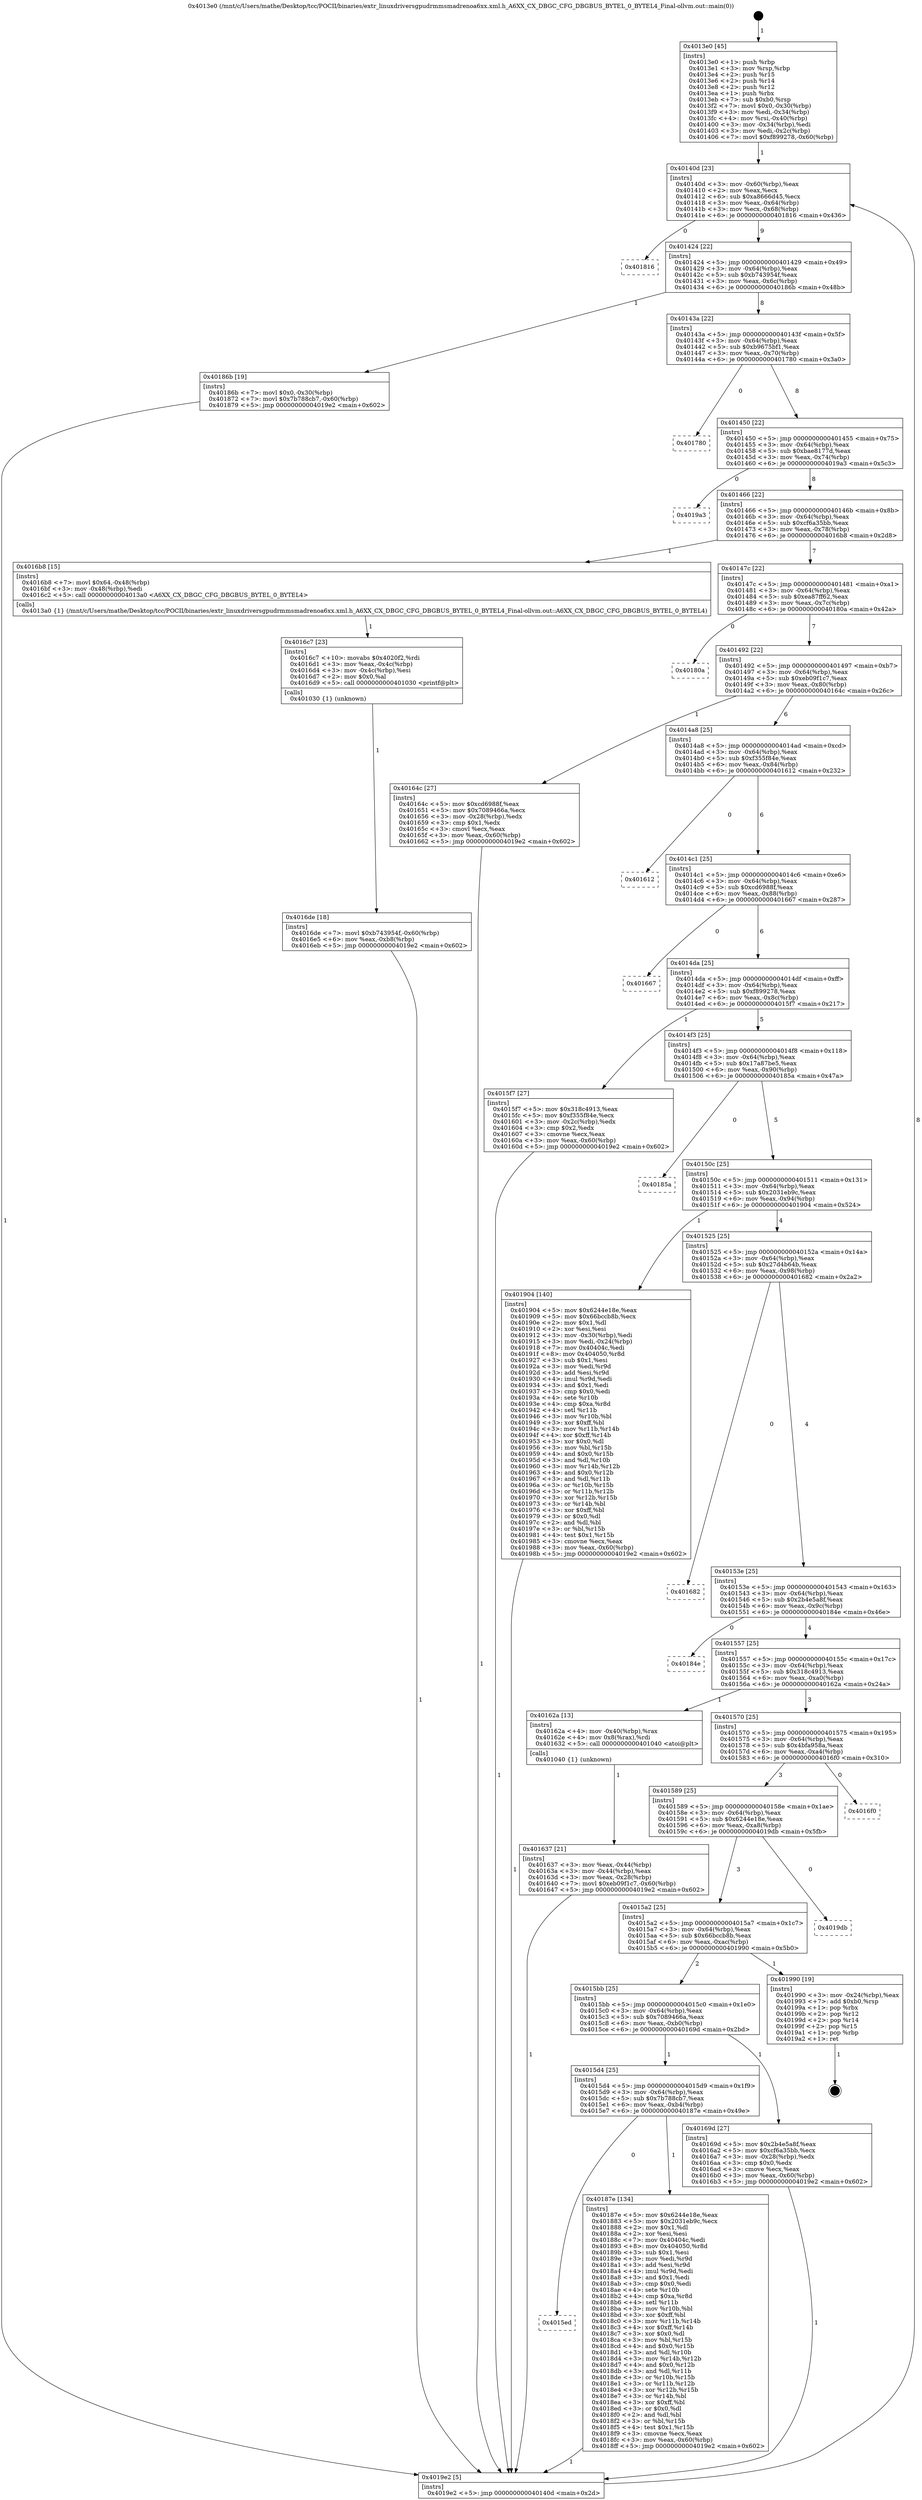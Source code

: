 digraph "0x4013e0" {
  label = "0x4013e0 (/mnt/c/Users/mathe/Desktop/tcc/POCII/binaries/extr_linuxdriversgpudrmmsmadrenoa6xx.xml.h_A6XX_CX_DBGC_CFG_DBGBUS_BYTEL_0_BYTEL4_Final-ollvm.out::main(0))"
  labelloc = "t"
  node[shape=record]

  Entry [label="",width=0.3,height=0.3,shape=circle,fillcolor=black,style=filled]
  "0x40140d" [label="{
     0x40140d [23]\l
     | [instrs]\l
     &nbsp;&nbsp;0x40140d \<+3\>: mov -0x60(%rbp),%eax\l
     &nbsp;&nbsp;0x401410 \<+2\>: mov %eax,%ecx\l
     &nbsp;&nbsp;0x401412 \<+6\>: sub $0xa8666d45,%ecx\l
     &nbsp;&nbsp;0x401418 \<+3\>: mov %eax,-0x64(%rbp)\l
     &nbsp;&nbsp;0x40141b \<+3\>: mov %ecx,-0x68(%rbp)\l
     &nbsp;&nbsp;0x40141e \<+6\>: je 0000000000401816 \<main+0x436\>\l
  }"]
  "0x401816" [label="{
     0x401816\l
  }", style=dashed]
  "0x401424" [label="{
     0x401424 [22]\l
     | [instrs]\l
     &nbsp;&nbsp;0x401424 \<+5\>: jmp 0000000000401429 \<main+0x49\>\l
     &nbsp;&nbsp;0x401429 \<+3\>: mov -0x64(%rbp),%eax\l
     &nbsp;&nbsp;0x40142c \<+5\>: sub $0xb743954f,%eax\l
     &nbsp;&nbsp;0x401431 \<+3\>: mov %eax,-0x6c(%rbp)\l
     &nbsp;&nbsp;0x401434 \<+6\>: je 000000000040186b \<main+0x48b\>\l
  }"]
  Exit [label="",width=0.3,height=0.3,shape=circle,fillcolor=black,style=filled,peripheries=2]
  "0x40186b" [label="{
     0x40186b [19]\l
     | [instrs]\l
     &nbsp;&nbsp;0x40186b \<+7\>: movl $0x0,-0x30(%rbp)\l
     &nbsp;&nbsp;0x401872 \<+7\>: movl $0x7b788cb7,-0x60(%rbp)\l
     &nbsp;&nbsp;0x401879 \<+5\>: jmp 00000000004019e2 \<main+0x602\>\l
  }"]
  "0x40143a" [label="{
     0x40143a [22]\l
     | [instrs]\l
     &nbsp;&nbsp;0x40143a \<+5\>: jmp 000000000040143f \<main+0x5f\>\l
     &nbsp;&nbsp;0x40143f \<+3\>: mov -0x64(%rbp),%eax\l
     &nbsp;&nbsp;0x401442 \<+5\>: sub $0xb9675bf1,%eax\l
     &nbsp;&nbsp;0x401447 \<+3\>: mov %eax,-0x70(%rbp)\l
     &nbsp;&nbsp;0x40144a \<+6\>: je 0000000000401780 \<main+0x3a0\>\l
  }"]
  "0x4015ed" [label="{
     0x4015ed\l
  }", style=dashed]
  "0x401780" [label="{
     0x401780\l
  }", style=dashed]
  "0x401450" [label="{
     0x401450 [22]\l
     | [instrs]\l
     &nbsp;&nbsp;0x401450 \<+5\>: jmp 0000000000401455 \<main+0x75\>\l
     &nbsp;&nbsp;0x401455 \<+3\>: mov -0x64(%rbp),%eax\l
     &nbsp;&nbsp;0x401458 \<+5\>: sub $0xbae8177d,%eax\l
     &nbsp;&nbsp;0x40145d \<+3\>: mov %eax,-0x74(%rbp)\l
     &nbsp;&nbsp;0x401460 \<+6\>: je 00000000004019a3 \<main+0x5c3\>\l
  }"]
  "0x40187e" [label="{
     0x40187e [134]\l
     | [instrs]\l
     &nbsp;&nbsp;0x40187e \<+5\>: mov $0x6244e18e,%eax\l
     &nbsp;&nbsp;0x401883 \<+5\>: mov $0x2031eb9c,%ecx\l
     &nbsp;&nbsp;0x401888 \<+2\>: mov $0x1,%dl\l
     &nbsp;&nbsp;0x40188a \<+2\>: xor %esi,%esi\l
     &nbsp;&nbsp;0x40188c \<+7\>: mov 0x40404c,%edi\l
     &nbsp;&nbsp;0x401893 \<+8\>: mov 0x404050,%r8d\l
     &nbsp;&nbsp;0x40189b \<+3\>: sub $0x1,%esi\l
     &nbsp;&nbsp;0x40189e \<+3\>: mov %edi,%r9d\l
     &nbsp;&nbsp;0x4018a1 \<+3\>: add %esi,%r9d\l
     &nbsp;&nbsp;0x4018a4 \<+4\>: imul %r9d,%edi\l
     &nbsp;&nbsp;0x4018a8 \<+3\>: and $0x1,%edi\l
     &nbsp;&nbsp;0x4018ab \<+3\>: cmp $0x0,%edi\l
     &nbsp;&nbsp;0x4018ae \<+4\>: sete %r10b\l
     &nbsp;&nbsp;0x4018b2 \<+4\>: cmp $0xa,%r8d\l
     &nbsp;&nbsp;0x4018b6 \<+4\>: setl %r11b\l
     &nbsp;&nbsp;0x4018ba \<+3\>: mov %r10b,%bl\l
     &nbsp;&nbsp;0x4018bd \<+3\>: xor $0xff,%bl\l
     &nbsp;&nbsp;0x4018c0 \<+3\>: mov %r11b,%r14b\l
     &nbsp;&nbsp;0x4018c3 \<+4\>: xor $0xff,%r14b\l
     &nbsp;&nbsp;0x4018c7 \<+3\>: xor $0x0,%dl\l
     &nbsp;&nbsp;0x4018ca \<+3\>: mov %bl,%r15b\l
     &nbsp;&nbsp;0x4018cd \<+4\>: and $0x0,%r15b\l
     &nbsp;&nbsp;0x4018d1 \<+3\>: and %dl,%r10b\l
     &nbsp;&nbsp;0x4018d4 \<+3\>: mov %r14b,%r12b\l
     &nbsp;&nbsp;0x4018d7 \<+4\>: and $0x0,%r12b\l
     &nbsp;&nbsp;0x4018db \<+3\>: and %dl,%r11b\l
     &nbsp;&nbsp;0x4018de \<+3\>: or %r10b,%r15b\l
     &nbsp;&nbsp;0x4018e1 \<+3\>: or %r11b,%r12b\l
     &nbsp;&nbsp;0x4018e4 \<+3\>: xor %r12b,%r15b\l
     &nbsp;&nbsp;0x4018e7 \<+3\>: or %r14b,%bl\l
     &nbsp;&nbsp;0x4018ea \<+3\>: xor $0xff,%bl\l
     &nbsp;&nbsp;0x4018ed \<+3\>: or $0x0,%dl\l
     &nbsp;&nbsp;0x4018f0 \<+2\>: and %dl,%bl\l
     &nbsp;&nbsp;0x4018f2 \<+3\>: or %bl,%r15b\l
     &nbsp;&nbsp;0x4018f5 \<+4\>: test $0x1,%r15b\l
     &nbsp;&nbsp;0x4018f9 \<+3\>: cmovne %ecx,%eax\l
     &nbsp;&nbsp;0x4018fc \<+3\>: mov %eax,-0x60(%rbp)\l
     &nbsp;&nbsp;0x4018ff \<+5\>: jmp 00000000004019e2 \<main+0x602\>\l
  }"]
  "0x4019a3" [label="{
     0x4019a3\l
  }", style=dashed]
  "0x401466" [label="{
     0x401466 [22]\l
     | [instrs]\l
     &nbsp;&nbsp;0x401466 \<+5\>: jmp 000000000040146b \<main+0x8b\>\l
     &nbsp;&nbsp;0x40146b \<+3\>: mov -0x64(%rbp),%eax\l
     &nbsp;&nbsp;0x40146e \<+5\>: sub $0xcf6a35bb,%eax\l
     &nbsp;&nbsp;0x401473 \<+3\>: mov %eax,-0x78(%rbp)\l
     &nbsp;&nbsp;0x401476 \<+6\>: je 00000000004016b8 \<main+0x2d8\>\l
  }"]
  "0x4016de" [label="{
     0x4016de [18]\l
     | [instrs]\l
     &nbsp;&nbsp;0x4016de \<+7\>: movl $0xb743954f,-0x60(%rbp)\l
     &nbsp;&nbsp;0x4016e5 \<+6\>: mov %eax,-0xb8(%rbp)\l
     &nbsp;&nbsp;0x4016eb \<+5\>: jmp 00000000004019e2 \<main+0x602\>\l
  }"]
  "0x4016b8" [label="{
     0x4016b8 [15]\l
     | [instrs]\l
     &nbsp;&nbsp;0x4016b8 \<+7\>: movl $0x64,-0x48(%rbp)\l
     &nbsp;&nbsp;0x4016bf \<+3\>: mov -0x48(%rbp),%edi\l
     &nbsp;&nbsp;0x4016c2 \<+5\>: call 00000000004013a0 \<A6XX_CX_DBGC_CFG_DBGBUS_BYTEL_0_BYTEL4\>\l
     | [calls]\l
     &nbsp;&nbsp;0x4013a0 \{1\} (/mnt/c/Users/mathe/Desktop/tcc/POCII/binaries/extr_linuxdriversgpudrmmsmadrenoa6xx.xml.h_A6XX_CX_DBGC_CFG_DBGBUS_BYTEL_0_BYTEL4_Final-ollvm.out::A6XX_CX_DBGC_CFG_DBGBUS_BYTEL_0_BYTEL4)\l
  }"]
  "0x40147c" [label="{
     0x40147c [22]\l
     | [instrs]\l
     &nbsp;&nbsp;0x40147c \<+5\>: jmp 0000000000401481 \<main+0xa1\>\l
     &nbsp;&nbsp;0x401481 \<+3\>: mov -0x64(%rbp),%eax\l
     &nbsp;&nbsp;0x401484 \<+5\>: sub $0xea87ff62,%eax\l
     &nbsp;&nbsp;0x401489 \<+3\>: mov %eax,-0x7c(%rbp)\l
     &nbsp;&nbsp;0x40148c \<+6\>: je 000000000040180a \<main+0x42a\>\l
  }"]
  "0x4016c7" [label="{
     0x4016c7 [23]\l
     | [instrs]\l
     &nbsp;&nbsp;0x4016c7 \<+10\>: movabs $0x4020f2,%rdi\l
     &nbsp;&nbsp;0x4016d1 \<+3\>: mov %eax,-0x4c(%rbp)\l
     &nbsp;&nbsp;0x4016d4 \<+3\>: mov -0x4c(%rbp),%esi\l
     &nbsp;&nbsp;0x4016d7 \<+2\>: mov $0x0,%al\l
     &nbsp;&nbsp;0x4016d9 \<+5\>: call 0000000000401030 \<printf@plt\>\l
     | [calls]\l
     &nbsp;&nbsp;0x401030 \{1\} (unknown)\l
  }"]
  "0x40180a" [label="{
     0x40180a\l
  }", style=dashed]
  "0x401492" [label="{
     0x401492 [22]\l
     | [instrs]\l
     &nbsp;&nbsp;0x401492 \<+5\>: jmp 0000000000401497 \<main+0xb7\>\l
     &nbsp;&nbsp;0x401497 \<+3\>: mov -0x64(%rbp),%eax\l
     &nbsp;&nbsp;0x40149a \<+5\>: sub $0xeb09f1c7,%eax\l
     &nbsp;&nbsp;0x40149f \<+3\>: mov %eax,-0x80(%rbp)\l
     &nbsp;&nbsp;0x4014a2 \<+6\>: je 000000000040164c \<main+0x26c\>\l
  }"]
  "0x4015d4" [label="{
     0x4015d4 [25]\l
     | [instrs]\l
     &nbsp;&nbsp;0x4015d4 \<+5\>: jmp 00000000004015d9 \<main+0x1f9\>\l
     &nbsp;&nbsp;0x4015d9 \<+3\>: mov -0x64(%rbp),%eax\l
     &nbsp;&nbsp;0x4015dc \<+5\>: sub $0x7b788cb7,%eax\l
     &nbsp;&nbsp;0x4015e1 \<+6\>: mov %eax,-0xb4(%rbp)\l
     &nbsp;&nbsp;0x4015e7 \<+6\>: je 000000000040187e \<main+0x49e\>\l
  }"]
  "0x40164c" [label="{
     0x40164c [27]\l
     | [instrs]\l
     &nbsp;&nbsp;0x40164c \<+5\>: mov $0xcd6988f,%eax\l
     &nbsp;&nbsp;0x401651 \<+5\>: mov $0x7089466a,%ecx\l
     &nbsp;&nbsp;0x401656 \<+3\>: mov -0x28(%rbp),%edx\l
     &nbsp;&nbsp;0x401659 \<+3\>: cmp $0x1,%edx\l
     &nbsp;&nbsp;0x40165c \<+3\>: cmovl %ecx,%eax\l
     &nbsp;&nbsp;0x40165f \<+3\>: mov %eax,-0x60(%rbp)\l
     &nbsp;&nbsp;0x401662 \<+5\>: jmp 00000000004019e2 \<main+0x602\>\l
  }"]
  "0x4014a8" [label="{
     0x4014a8 [25]\l
     | [instrs]\l
     &nbsp;&nbsp;0x4014a8 \<+5\>: jmp 00000000004014ad \<main+0xcd\>\l
     &nbsp;&nbsp;0x4014ad \<+3\>: mov -0x64(%rbp),%eax\l
     &nbsp;&nbsp;0x4014b0 \<+5\>: sub $0xf355f84e,%eax\l
     &nbsp;&nbsp;0x4014b5 \<+6\>: mov %eax,-0x84(%rbp)\l
     &nbsp;&nbsp;0x4014bb \<+6\>: je 0000000000401612 \<main+0x232\>\l
  }"]
  "0x40169d" [label="{
     0x40169d [27]\l
     | [instrs]\l
     &nbsp;&nbsp;0x40169d \<+5\>: mov $0x2b4e5a8f,%eax\l
     &nbsp;&nbsp;0x4016a2 \<+5\>: mov $0xcf6a35bb,%ecx\l
     &nbsp;&nbsp;0x4016a7 \<+3\>: mov -0x28(%rbp),%edx\l
     &nbsp;&nbsp;0x4016aa \<+3\>: cmp $0x0,%edx\l
     &nbsp;&nbsp;0x4016ad \<+3\>: cmove %ecx,%eax\l
     &nbsp;&nbsp;0x4016b0 \<+3\>: mov %eax,-0x60(%rbp)\l
     &nbsp;&nbsp;0x4016b3 \<+5\>: jmp 00000000004019e2 \<main+0x602\>\l
  }"]
  "0x401612" [label="{
     0x401612\l
  }", style=dashed]
  "0x4014c1" [label="{
     0x4014c1 [25]\l
     | [instrs]\l
     &nbsp;&nbsp;0x4014c1 \<+5\>: jmp 00000000004014c6 \<main+0xe6\>\l
     &nbsp;&nbsp;0x4014c6 \<+3\>: mov -0x64(%rbp),%eax\l
     &nbsp;&nbsp;0x4014c9 \<+5\>: sub $0xcd6988f,%eax\l
     &nbsp;&nbsp;0x4014ce \<+6\>: mov %eax,-0x88(%rbp)\l
     &nbsp;&nbsp;0x4014d4 \<+6\>: je 0000000000401667 \<main+0x287\>\l
  }"]
  "0x4015bb" [label="{
     0x4015bb [25]\l
     | [instrs]\l
     &nbsp;&nbsp;0x4015bb \<+5\>: jmp 00000000004015c0 \<main+0x1e0\>\l
     &nbsp;&nbsp;0x4015c0 \<+3\>: mov -0x64(%rbp),%eax\l
     &nbsp;&nbsp;0x4015c3 \<+5\>: sub $0x7089466a,%eax\l
     &nbsp;&nbsp;0x4015c8 \<+6\>: mov %eax,-0xb0(%rbp)\l
     &nbsp;&nbsp;0x4015ce \<+6\>: je 000000000040169d \<main+0x2bd\>\l
  }"]
  "0x401667" [label="{
     0x401667\l
  }", style=dashed]
  "0x4014da" [label="{
     0x4014da [25]\l
     | [instrs]\l
     &nbsp;&nbsp;0x4014da \<+5\>: jmp 00000000004014df \<main+0xff\>\l
     &nbsp;&nbsp;0x4014df \<+3\>: mov -0x64(%rbp),%eax\l
     &nbsp;&nbsp;0x4014e2 \<+5\>: sub $0xf899278,%eax\l
     &nbsp;&nbsp;0x4014e7 \<+6\>: mov %eax,-0x8c(%rbp)\l
     &nbsp;&nbsp;0x4014ed \<+6\>: je 00000000004015f7 \<main+0x217\>\l
  }"]
  "0x401990" [label="{
     0x401990 [19]\l
     | [instrs]\l
     &nbsp;&nbsp;0x401990 \<+3\>: mov -0x24(%rbp),%eax\l
     &nbsp;&nbsp;0x401993 \<+7\>: add $0xb0,%rsp\l
     &nbsp;&nbsp;0x40199a \<+1\>: pop %rbx\l
     &nbsp;&nbsp;0x40199b \<+2\>: pop %r12\l
     &nbsp;&nbsp;0x40199d \<+2\>: pop %r14\l
     &nbsp;&nbsp;0x40199f \<+2\>: pop %r15\l
     &nbsp;&nbsp;0x4019a1 \<+1\>: pop %rbp\l
     &nbsp;&nbsp;0x4019a2 \<+1\>: ret\l
  }"]
  "0x4015f7" [label="{
     0x4015f7 [27]\l
     | [instrs]\l
     &nbsp;&nbsp;0x4015f7 \<+5\>: mov $0x318c4913,%eax\l
     &nbsp;&nbsp;0x4015fc \<+5\>: mov $0xf355f84e,%ecx\l
     &nbsp;&nbsp;0x401601 \<+3\>: mov -0x2c(%rbp),%edx\l
     &nbsp;&nbsp;0x401604 \<+3\>: cmp $0x2,%edx\l
     &nbsp;&nbsp;0x401607 \<+3\>: cmovne %ecx,%eax\l
     &nbsp;&nbsp;0x40160a \<+3\>: mov %eax,-0x60(%rbp)\l
     &nbsp;&nbsp;0x40160d \<+5\>: jmp 00000000004019e2 \<main+0x602\>\l
  }"]
  "0x4014f3" [label="{
     0x4014f3 [25]\l
     | [instrs]\l
     &nbsp;&nbsp;0x4014f3 \<+5\>: jmp 00000000004014f8 \<main+0x118\>\l
     &nbsp;&nbsp;0x4014f8 \<+3\>: mov -0x64(%rbp),%eax\l
     &nbsp;&nbsp;0x4014fb \<+5\>: sub $0x17a87be5,%eax\l
     &nbsp;&nbsp;0x401500 \<+6\>: mov %eax,-0x90(%rbp)\l
     &nbsp;&nbsp;0x401506 \<+6\>: je 000000000040185a \<main+0x47a\>\l
  }"]
  "0x4019e2" [label="{
     0x4019e2 [5]\l
     | [instrs]\l
     &nbsp;&nbsp;0x4019e2 \<+5\>: jmp 000000000040140d \<main+0x2d\>\l
  }"]
  "0x4013e0" [label="{
     0x4013e0 [45]\l
     | [instrs]\l
     &nbsp;&nbsp;0x4013e0 \<+1\>: push %rbp\l
     &nbsp;&nbsp;0x4013e1 \<+3\>: mov %rsp,%rbp\l
     &nbsp;&nbsp;0x4013e4 \<+2\>: push %r15\l
     &nbsp;&nbsp;0x4013e6 \<+2\>: push %r14\l
     &nbsp;&nbsp;0x4013e8 \<+2\>: push %r12\l
     &nbsp;&nbsp;0x4013ea \<+1\>: push %rbx\l
     &nbsp;&nbsp;0x4013eb \<+7\>: sub $0xb0,%rsp\l
     &nbsp;&nbsp;0x4013f2 \<+7\>: movl $0x0,-0x30(%rbp)\l
     &nbsp;&nbsp;0x4013f9 \<+3\>: mov %edi,-0x34(%rbp)\l
     &nbsp;&nbsp;0x4013fc \<+4\>: mov %rsi,-0x40(%rbp)\l
     &nbsp;&nbsp;0x401400 \<+3\>: mov -0x34(%rbp),%edi\l
     &nbsp;&nbsp;0x401403 \<+3\>: mov %edi,-0x2c(%rbp)\l
     &nbsp;&nbsp;0x401406 \<+7\>: movl $0xf899278,-0x60(%rbp)\l
  }"]
  "0x4015a2" [label="{
     0x4015a2 [25]\l
     | [instrs]\l
     &nbsp;&nbsp;0x4015a2 \<+5\>: jmp 00000000004015a7 \<main+0x1c7\>\l
     &nbsp;&nbsp;0x4015a7 \<+3\>: mov -0x64(%rbp),%eax\l
     &nbsp;&nbsp;0x4015aa \<+5\>: sub $0x66bccb8b,%eax\l
     &nbsp;&nbsp;0x4015af \<+6\>: mov %eax,-0xac(%rbp)\l
     &nbsp;&nbsp;0x4015b5 \<+6\>: je 0000000000401990 \<main+0x5b0\>\l
  }"]
  "0x40185a" [label="{
     0x40185a\l
  }", style=dashed]
  "0x40150c" [label="{
     0x40150c [25]\l
     | [instrs]\l
     &nbsp;&nbsp;0x40150c \<+5\>: jmp 0000000000401511 \<main+0x131\>\l
     &nbsp;&nbsp;0x401511 \<+3\>: mov -0x64(%rbp),%eax\l
     &nbsp;&nbsp;0x401514 \<+5\>: sub $0x2031eb9c,%eax\l
     &nbsp;&nbsp;0x401519 \<+6\>: mov %eax,-0x94(%rbp)\l
     &nbsp;&nbsp;0x40151f \<+6\>: je 0000000000401904 \<main+0x524\>\l
  }"]
  "0x4019db" [label="{
     0x4019db\l
  }", style=dashed]
  "0x401904" [label="{
     0x401904 [140]\l
     | [instrs]\l
     &nbsp;&nbsp;0x401904 \<+5\>: mov $0x6244e18e,%eax\l
     &nbsp;&nbsp;0x401909 \<+5\>: mov $0x66bccb8b,%ecx\l
     &nbsp;&nbsp;0x40190e \<+2\>: mov $0x1,%dl\l
     &nbsp;&nbsp;0x401910 \<+2\>: xor %esi,%esi\l
     &nbsp;&nbsp;0x401912 \<+3\>: mov -0x30(%rbp),%edi\l
     &nbsp;&nbsp;0x401915 \<+3\>: mov %edi,-0x24(%rbp)\l
     &nbsp;&nbsp;0x401918 \<+7\>: mov 0x40404c,%edi\l
     &nbsp;&nbsp;0x40191f \<+8\>: mov 0x404050,%r8d\l
     &nbsp;&nbsp;0x401927 \<+3\>: sub $0x1,%esi\l
     &nbsp;&nbsp;0x40192a \<+3\>: mov %edi,%r9d\l
     &nbsp;&nbsp;0x40192d \<+3\>: add %esi,%r9d\l
     &nbsp;&nbsp;0x401930 \<+4\>: imul %r9d,%edi\l
     &nbsp;&nbsp;0x401934 \<+3\>: and $0x1,%edi\l
     &nbsp;&nbsp;0x401937 \<+3\>: cmp $0x0,%edi\l
     &nbsp;&nbsp;0x40193a \<+4\>: sete %r10b\l
     &nbsp;&nbsp;0x40193e \<+4\>: cmp $0xa,%r8d\l
     &nbsp;&nbsp;0x401942 \<+4\>: setl %r11b\l
     &nbsp;&nbsp;0x401946 \<+3\>: mov %r10b,%bl\l
     &nbsp;&nbsp;0x401949 \<+3\>: xor $0xff,%bl\l
     &nbsp;&nbsp;0x40194c \<+3\>: mov %r11b,%r14b\l
     &nbsp;&nbsp;0x40194f \<+4\>: xor $0xff,%r14b\l
     &nbsp;&nbsp;0x401953 \<+3\>: xor $0x0,%dl\l
     &nbsp;&nbsp;0x401956 \<+3\>: mov %bl,%r15b\l
     &nbsp;&nbsp;0x401959 \<+4\>: and $0x0,%r15b\l
     &nbsp;&nbsp;0x40195d \<+3\>: and %dl,%r10b\l
     &nbsp;&nbsp;0x401960 \<+3\>: mov %r14b,%r12b\l
     &nbsp;&nbsp;0x401963 \<+4\>: and $0x0,%r12b\l
     &nbsp;&nbsp;0x401967 \<+3\>: and %dl,%r11b\l
     &nbsp;&nbsp;0x40196a \<+3\>: or %r10b,%r15b\l
     &nbsp;&nbsp;0x40196d \<+3\>: or %r11b,%r12b\l
     &nbsp;&nbsp;0x401970 \<+3\>: xor %r12b,%r15b\l
     &nbsp;&nbsp;0x401973 \<+3\>: or %r14b,%bl\l
     &nbsp;&nbsp;0x401976 \<+3\>: xor $0xff,%bl\l
     &nbsp;&nbsp;0x401979 \<+3\>: or $0x0,%dl\l
     &nbsp;&nbsp;0x40197c \<+2\>: and %dl,%bl\l
     &nbsp;&nbsp;0x40197e \<+3\>: or %bl,%r15b\l
     &nbsp;&nbsp;0x401981 \<+4\>: test $0x1,%r15b\l
     &nbsp;&nbsp;0x401985 \<+3\>: cmovne %ecx,%eax\l
     &nbsp;&nbsp;0x401988 \<+3\>: mov %eax,-0x60(%rbp)\l
     &nbsp;&nbsp;0x40198b \<+5\>: jmp 00000000004019e2 \<main+0x602\>\l
  }"]
  "0x401525" [label="{
     0x401525 [25]\l
     | [instrs]\l
     &nbsp;&nbsp;0x401525 \<+5\>: jmp 000000000040152a \<main+0x14a\>\l
     &nbsp;&nbsp;0x40152a \<+3\>: mov -0x64(%rbp),%eax\l
     &nbsp;&nbsp;0x40152d \<+5\>: sub $0x27d4b64b,%eax\l
     &nbsp;&nbsp;0x401532 \<+6\>: mov %eax,-0x98(%rbp)\l
     &nbsp;&nbsp;0x401538 \<+6\>: je 0000000000401682 \<main+0x2a2\>\l
  }"]
  "0x401589" [label="{
     0x401589 [25]\l
     | [instrs]\l
     &nbsp;&nbsp;0x401589 \<+5\>: jmp 000000000040158e \<main+0x1ae\>\l
     &nbsp;&nbsp;0x40158e \<+3\>: mov -0x64(%rbp),%eax\l
     &nbsp;&nbsp;0x401591 \<+5\>: sub $0x6244e18e,%eax\l
     &nbsp;&nbsp;0x401596 \<+6\>: mov %eax,-0xa8(%rbp)\l
     &nbsp;&nbsp;0x40159c \<+6\>: je 00000000004019db \<main+0x5fb\>\l
  }"]
  "0x401682" [label="{
     0x401682\l
  }", style=dashed]
  "0x40153e" [label="{
     0x40153e [25]\l
     | [instrs]\l
     &nbsp;&nbsp;0x40153e \<+5\>: jmp 0000000000401543 \<main+0x163\>\l
     &nbsp;&nbsp;0x401543 \<+3\>: mov -0x64(%rbp),%eax\l
     &nbsp;&nbsp;0x401546 \<+5\>: sub $0x2b4e5a8f,%eax\l
     &nbsp;&nbsp;0x40154b \<+6\>: mov %eax,-0x9c(%rbp)\l
     &nbsp;&nbsp;0x401551 \<+6\>: je 000000000040184e \<main+0x46e\>\l
  }"]
  "0x4016f0" [label="{
     0x4016f0\l
  }", style=dashed]
  "0x40184e" [label="{
     0x40184e\l
  }", style=dashed]
  "0x401557" [label="{
     0x401557 [25]\l
     | [instrs]\l
     &nbsp;&nbsp;0x401557 \<+5\>: jmp 000000000040155c \<main+0x17c\>\l
     &nbsp;&nbsp;0x40155c \<+3\>: mov -0x64(%rbp),%eax\l
     &nbsp;&nbsp;0x40155f \<+5\>: sub $0x318c4913,%eax\l
     &nbsp;&nbsp;0x401564 \<+6\>: mov %eax,-0xa0(%rbp)\l
     &nbsp;&nbsp;0x40156a \<+6\>: je 000000000040162a \<main+0x24a\>\l
  }"]
  "0x401637" [label="{
     0x401637 [21]\l
     | [instrs]\l
     &nbsp;&nbsp;0x401637 \<+3\>: mov %eax,-0x44(%rbp)\l
     &nbsp;&nbsp;0x40163a \<+3\>: mov -0x44(%rbp),%eax\l
     &nbsp;&nbsp;0x40163d \<+3\>: mov %eax,-0x28(%rbp)\l
     &nbsp;&nbsp;0x401640 \<+7\>: movl $0xeb09f1c7,-0x60(%rbp)\l
     &nbsp;&nbsp;0x401647 \<+5\>: jmp 00000000004019e2 \<main+0x602\>\l
  }"]
  "0x40162a" [label="{
     0x40162a [13]\l
     | [instrs]\l
     &nbsp;&nbsp;0x40162a \<+4\>: mov -0x40(%rbp),%rax\l
     &nbsp;&nbsp;0x40162e \<+4\>: mov 0x8(%rax),%rdi\l
     &nbsp;&nbsp;0x401632 \<+5\>: call 0000000000401040 \<atoi@plt\>\l
     | [calls]\l
     &nbsp;&nbsp;0x401040 \{1\} (unknown)\l
  }"]
  "0x401570" [label="{
     0x401570 [25]\l
     | [instrs]\l
     &nbsp;&nbsp;0x401570 \<+5\>: jmp 0000000000401575 \<main+0x195\>\l
     &nbsp;&nbsp;0x401575 \<+3\>: mov -0x64(%rbp),%eax\l
     &nbsp;&nbsp;0x401578 \<+5\>: sub $0x4bfa958a,%eax\l
     &nbsp;&nbsp;0x40157d \<+6\>: mov %eax,-0xa4(%rbp)\l
     &nbsp;&nbsp;0x401583 \<+6\>: je 00000000004016f0 \<main+0x310\>\l
  }"]
  Entry -> "0x4013e0" [label=" 1"]
  "0x40140d" -> "0x401816" [label=" 0"]
  "0x40140d" -> "0x401424" [label=" 9"]
  "0x401990" -> Exit [label=" 1"]
  "0x401424" -> "0x40186b" [label=" 1"]
  "0x401424" -> "0x40143a" [label=" 8"]
  "0x401904" -> "0x4019e2" [label=" 1"]
  "0x40143a" -> "0x401780" [label=" 0"]
  "0x40143a" -> "0x401450" [label=" 8"]
  "0x40187e" -> "0x4019e2" [label=" 1"]
  "0x401450" -> "0x4019a3" [label=" 0"]
  "0x401450" -> "0x401466" [label=" 8"]
  "0x4015d4" -> "0x4015ed" [label=" 0"]
  "0x401466" -> "0x4016b8" [label=" 1"]
  "0x401466" -> "0x40147c" [label=" 7"]
  "0x4015d4" -> "0x40187e" [label=" 1"]
  "0x40147c" -> "0x40180a" [label=" 0"]
  "0x40147c" -> "0x401492" [label=" 7"]
  "0x40186b" -> "0x4019e2" [label=" 1"]
  "0x401492" -> "0x40164c" [label=" 1"]
  "0x401492" -> "0x4014a8" [label=" 6"]
  "0x4016de" -> "0x4019e2" [label=" 1"]
  "0x4014a8" -> "0x401612" [label=" 0"]
  "0x4014a8" -> "0x4014c1" [label=" 6"]
  "0x4016c7" -> "0x4016de" [label=" 1"]
  "0x4014c1" -> "0x401667" [label=" 0"]
  "0x4014c1" -> "0x4014da" [label=" 6"]
  "0x40169d" -> "0x4019e2" [label=" 1"]
  "0x4014da" -> "0x4015f7" [label=" 1"]
  "0x4014da" -> "0x4014f3" [label=" 5"]
  "0x4015f7" -> "0x4019e2" [label=" 1"]
  "0x4013e0" -> "0x40140d" [label=" 1"]
  "0x4019e2" -> "0x40140d" [label=" 8"]
  "0x4015bb" -> "0x4015d4" [label=" 1"]
  "0x4014f3" -> "0x40185a" [label=" 0"]
  "0x4014f3" -> "0x40150c" [label=" 5"]
  "0x4016b8" -> "0x4016c7" [label=" 1"]
  "0x40150c" -> "0x401904" [label=" 1"]
  "0x40150c" -> "0x401525" [label=" 4"]
  "0x4015a2" -> "0x4015bb" [label=" 2"]
  "0x401525" -> "0x401682" [label=" 0"]
  "0x401525" -> "0x40153e" [label=" 4"]
  "0x4015bb" -> "0x40169d" [label=" 1"]
  "0x40153e" -> "0x40184e" [label=" 0"]
  "0x40153e" -> "0x401557" [label=" 4"]
  "0x401589" -> "0x4015a2" [label=" 3"]
  "0x401557" -> "0x40162a" [label=" 1"]
  "0x401557" -> "0x401570" [label=" 3"]
  "0x40162a" -> "0x401637" [label=" 1"]
  "0x401637" -> "0x4019e2" [label=" 1"]
  "0x40164c" -> "0x4019e2" [label=" 1"]
  "0x401589" -> "0x4019db" [label=" 0"]
  "0x401570" -> "0x4016f0" [label=" 0"]
  "0x401570" -> "0x401589" [label=" 3"]
  "0x4015a2" -> "0x401990" [label=" 1"]
}
